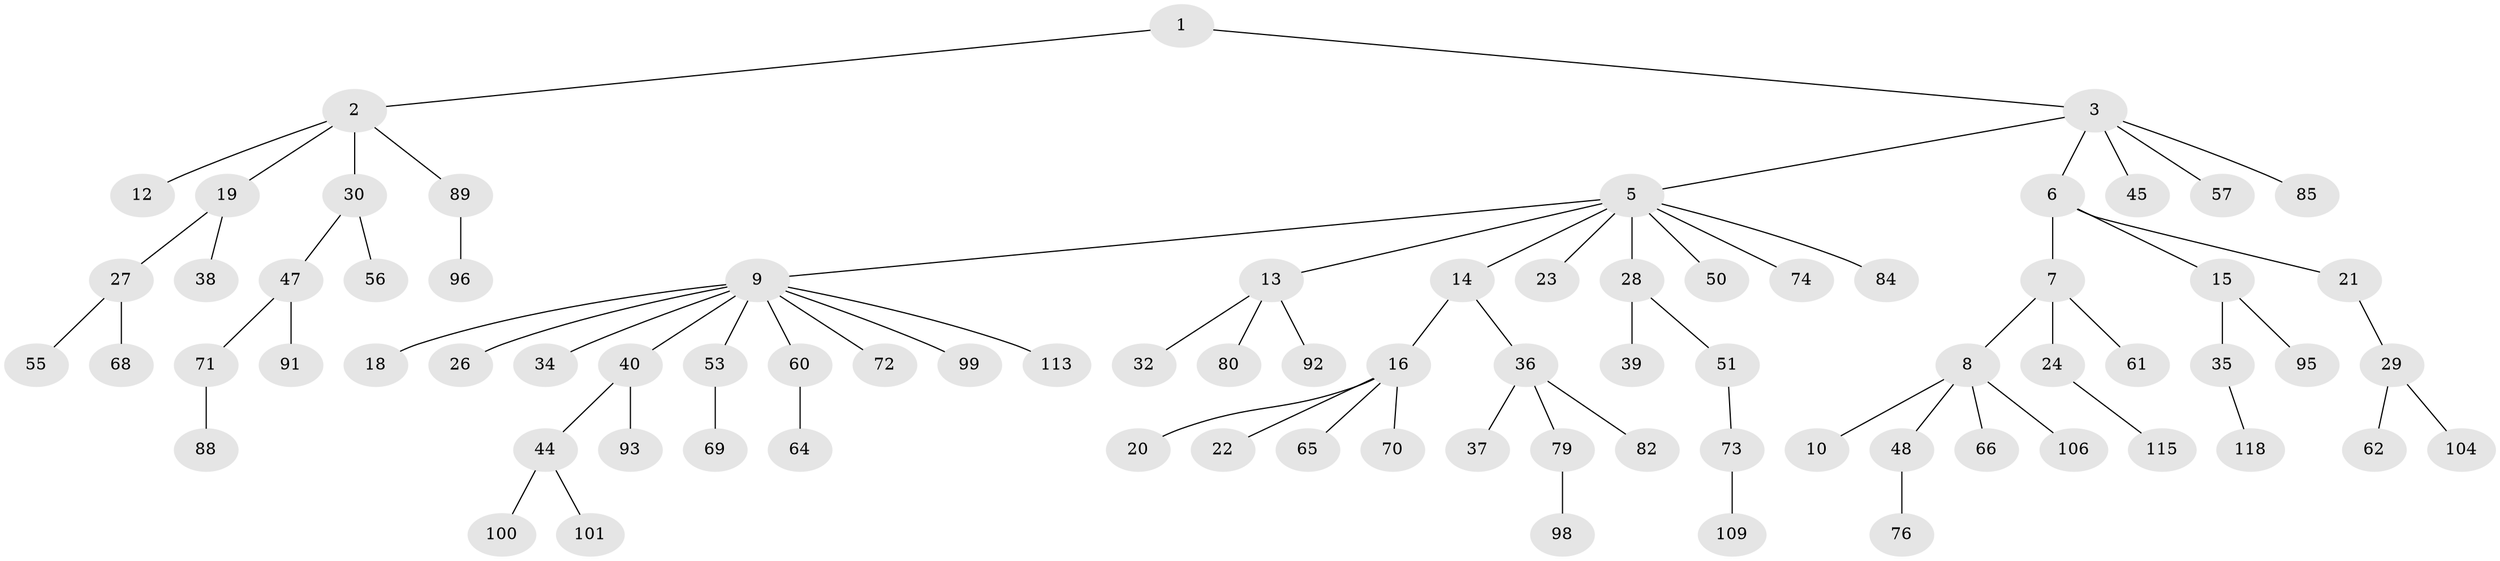 // Generated by graph-tools (version 1.1) at 2025/52/02/27/25 19:52:13]
// undirected, 80 vertices, 79 edges
graph export_dot {
graph [start="1"]
  node [color=gray90,style=filled];
  1;
  2 [super="+11"];
  3 [super="+4"];
  5 [super="+17"];
  6 [super="+63"];
  7;
  8 [super="+67"];
  9 [super="+33"];
  10 [super="+81"];
  12 [super="+75"];
  13 [super="+78"];
  14;
  15 [super="+87"];
  16 [super="+42"];
  18 [super="+90"];
  19 [super="+25"];
  20;
  21;
  22;
  23;
  24 [super="+102"];
  26;
  27 [super="+31"];
  28;
  29 [super="+97"];
  30;
  32 [super="+119"];
  34 [super="+46"];
  35 [super="+86"];
  36 [super="+41"];
  37 [super="+52"];
  38 [super="+43"];
  39 [super="+116"];
  40 [super="+58"];
  44 [super="+77"];
  45;
  47 [super="+49"];
  48 [super="+54"];
  50;
  51 [super="+59"];
  53;
  55 [super="+107"];
  56 [super="+83"];
  57;
  60;
  61;
  62;
  64;
  65;
  66;
  68;
  69 [super="+103"];
  70;
  71 [super="+105"];
  72 [super="+111"];
  73;
  74;
  76;
  79 [super="+94"];
  80;
  82;
  84;
  85 [super="+108"];
  88;
  89 [super="+114"];
  91;
  92;
  93;
  95;
  96 [super="+112"];
  98;
  99 [super="+117"];
  100;
  101 [super="+110"];
  104;
  106;
  109;
  113;
  115;
  118;
  1 -- 2;
  1 -- 3;
  2 -- 19;
  2 -- 89;
  2 -- 12;
  2 -- 30;
  3 -- 6;
  3 -- 45;
  3 -- 57;
  3 -- 85;
  3 -- 5;
  5 -- 9;
  5 -- 13;
  5 -- 14;
  5 -- 74;
  5 -- 84;
  5 -- 50;
  5 -- 28;
  5 -- 23;
  6 -- 7;
  6 -- 15;
  6 -- 21;
  7 -- 8;
  7 -- 24;
  7 -- 61;
  8 -- 10;
  8 -- 48;
  8 -- 66;
  8 -- 106;
  9 -- 18;
  9 -- 26;
  9 -- 60;
  9 -- 113;
  9 -- 34;
  9 -- 99;
  9 -- 53;
  9 -- 40;
  9 -- 72;
  13 -- 32;
  13 -- 80;
  13 -- 92;
  14 -- 16;
  14 -- 36;
  15 -- 35;
  15 -- 95;
  16 -- 20;
  16 -- 22;
  16 -- 65;
  16 -- 70;
  19 -- 27;
  19 -- 38;
  21 -- 29;
  24 -- 115;
  27 -- 55;
  27 -- 68;
  28 -- 39;
  28 -- 51;
  29 -- 62;
  29 -- 104;
  30 -- 47;
  30 -- 56;
  35 -- 118;
  36 -- 37;
  36 -- 82;
  36 -- 79;
  40 -- 44;
  40 -- 93;
  44 -- 100;
  44 -- 101;
  47 -- 91;
  47 -- 71;
  48 -- 76;
  51 -- 73;
  53 -- 69;
  60 -- 64;
  71 -- 88;
  73 -- 109;
  79 -- 98;
  89 -- 96;
}
